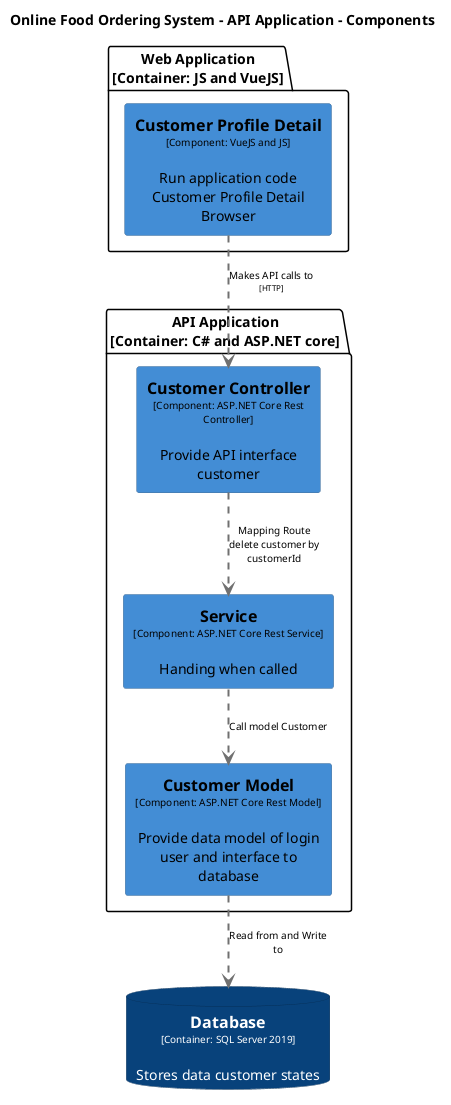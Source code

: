 @startuml(id=DeleteCustomerComponent)
title Online Food Ordering System - API Application - Components

skinparam {
  shadowing false
  arrowFontSize 10
  defaultTextAlignment center
  wrapWidth 200
  maxMessageSize 100
}
hide stereotype
top to bottom direction
skinparam rectangle<<24>> {
  BackgroundColor #438dd5
  FontColor #000000
  BorderColor #2e6295
}
skinparam rectangle<<36>> {
  BackgroundColor #438dd5
  FontColor #000000
  BorderColor #2e6295
}
skinparam rectangle<<26>> {
  BackgroundColor #438dd5
  FontColor #000000
  BorderColor #2e6295
}
skinparam rectangle<<6>> {
  BackgroundColor #438dd5
  FontColor #000000
  BorderColor #2e6295
}
skinparam database<<43>> {
  BackgroundColor #08427b
  FontColor #ffffff
  BorderColor #052e56
}
database "==Database\n<size:10>[Container: SQL Server 2019]</size>\n\nStores data customer states" <<43>> as 43
package "API Application\n[Container: C# and ASP.NET core]" {
  rectangle "==Customer Controller\n<size:10>[Component: ASP.NET Core Rest Controller]</size>\n\nProvide API interface customer" <<24>> as 24
  rectangle "==Customer Model\n<size:10>[Component: ASP.NET Core Rest Model]</size>\n\nProvide data model of login user and interface to database" <<26>> as 26
  rectangle "==Service\n<size:10>[Component: ASP.NET Core Rest Service]</size>\n\nHanding when called" <<36>> as 36
}
package "Web Application\n[Container: JS and VueJS]" {
  rectangle "==Customer Profile Detail\n<size:10>[Component: VueJS and JS]</size>\n\nRun application code Customer Profile Detail Browser" <<6>> as 6
}
24 .[#707070,thickness=2].> 36 : "Mapping Route delete customer by customerId"
26 .[#707070,thickness=2].> 43 : "Read from and Write to"
6 .[#707070,thickness=2].> 24 : "Makes API calls to\n<size:8>[HTTP]</size>"
36 .[#707070,thickness=2].> 26 : "Call model Customer"
@enduml